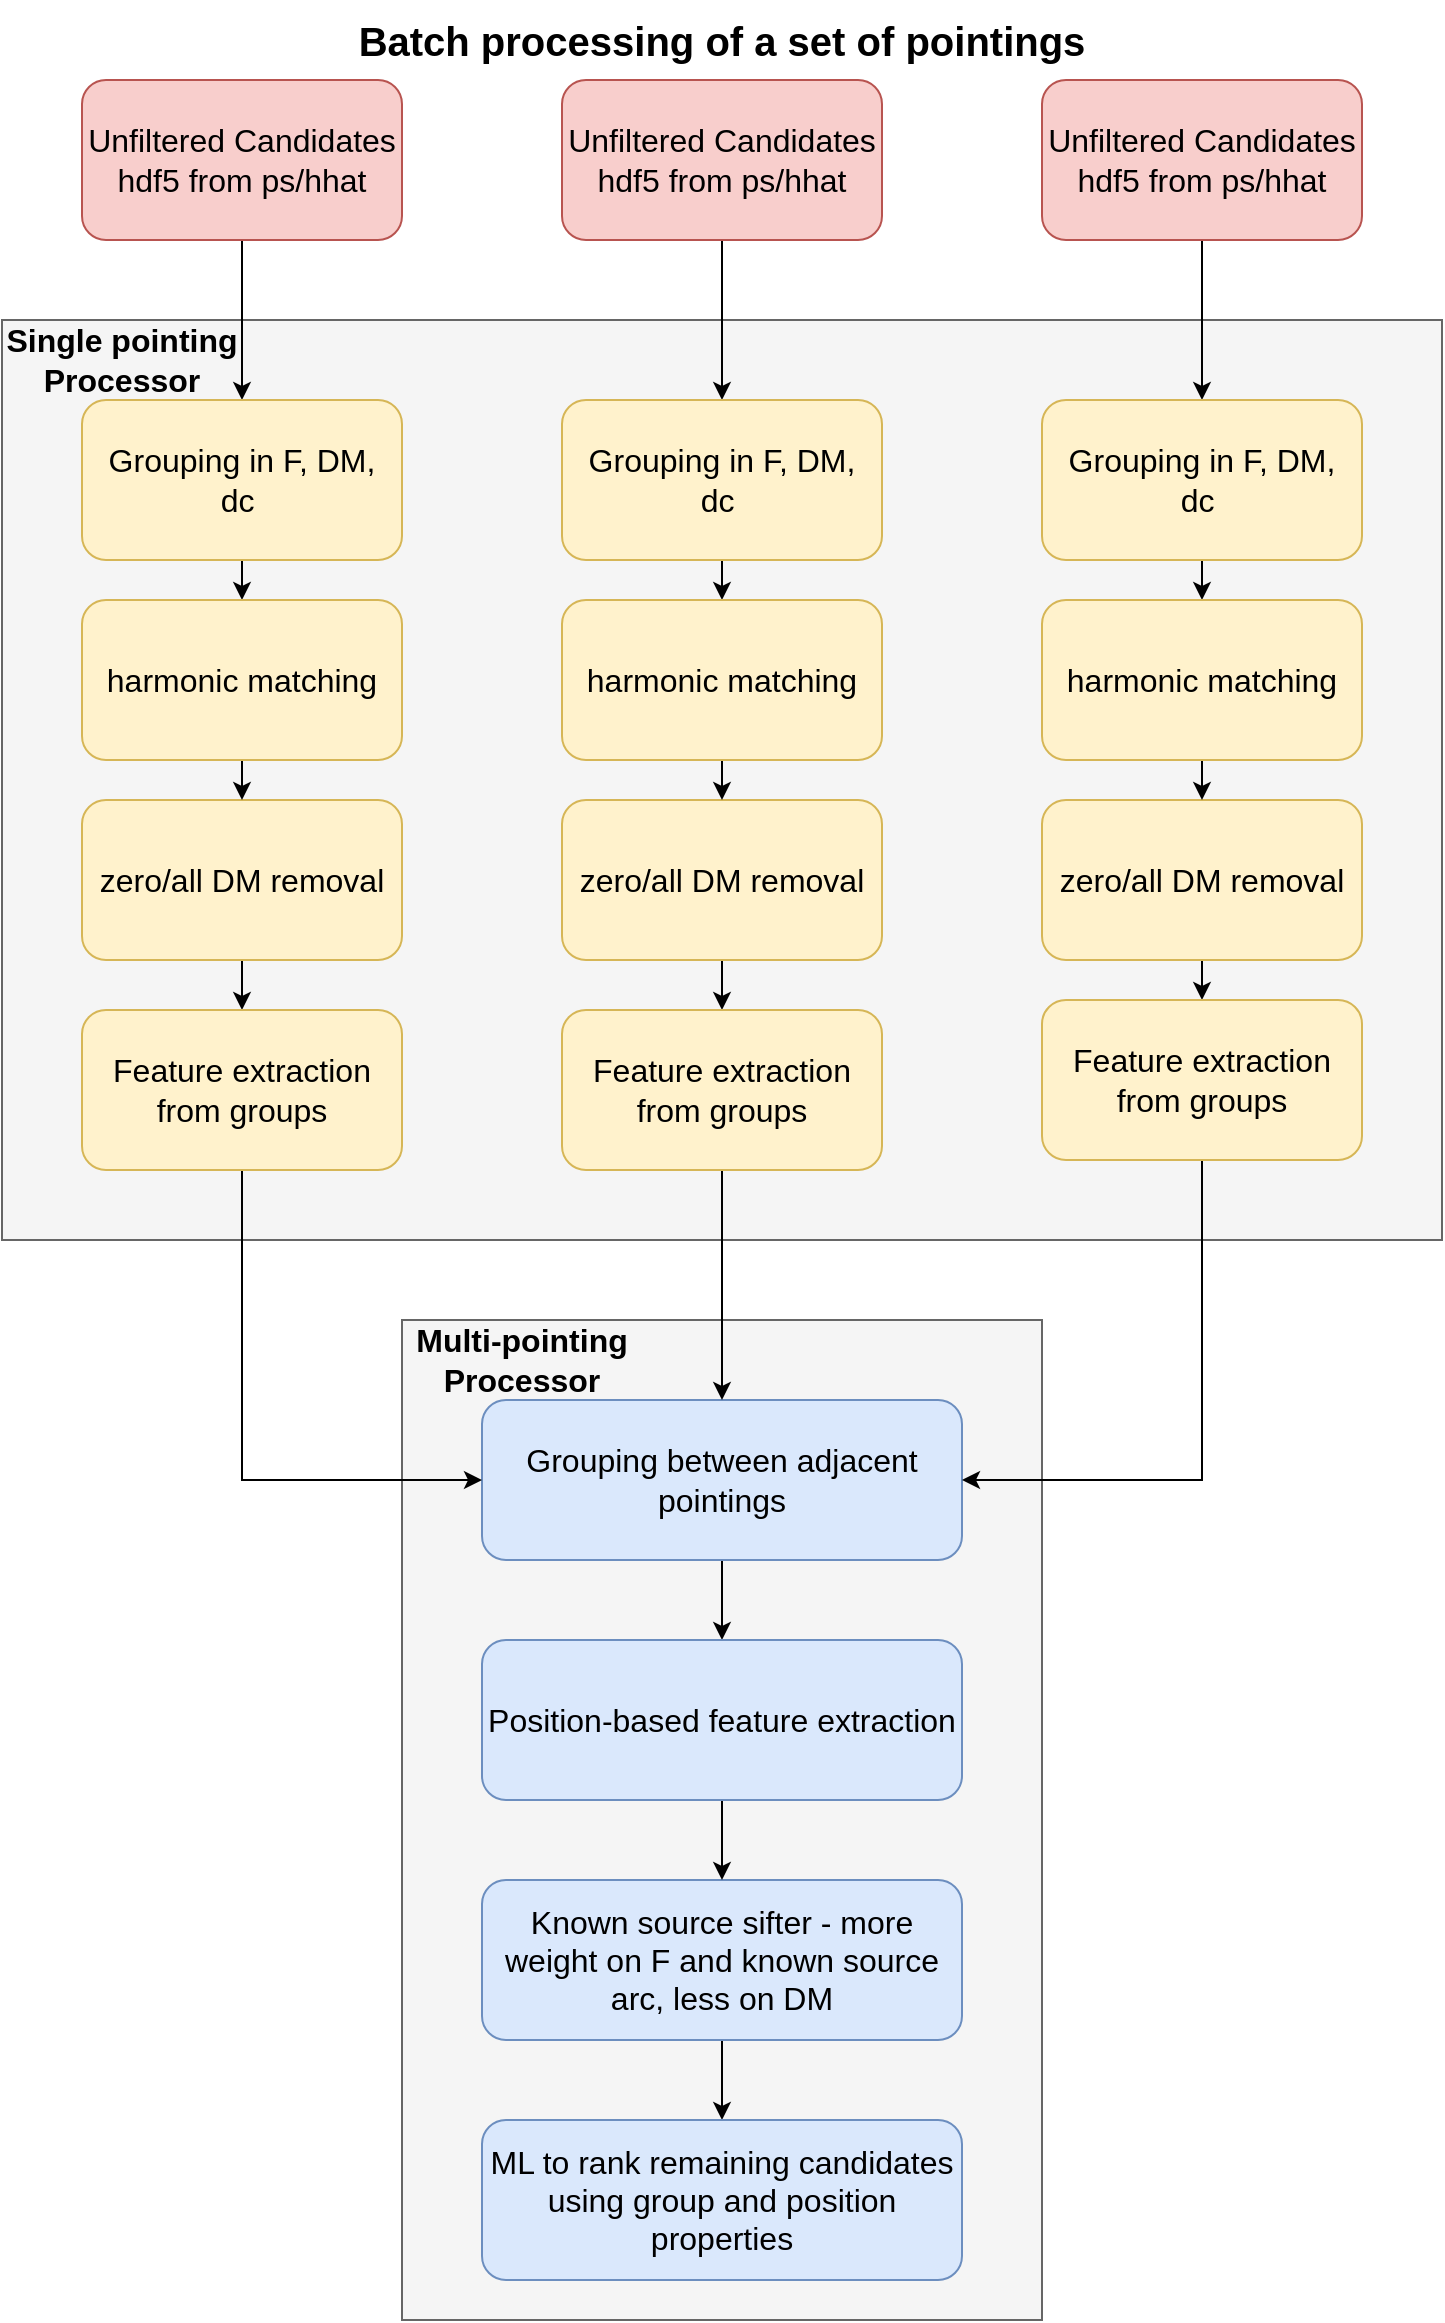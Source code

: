 <mxfile version="13.3.5" type="github"><diagram id="dimW90m7jQ8EOSdun2D5" name="Page-2"><mxGraphModel dx="768" dy="491" grid="1" gridSize="10" guides="1" tooltips="1" connect="1" arrows="1" fold="1" page="1" pageScale="1" pageWidth="827" pageHeight="1169" math="0" shadow="0"><root><mxCell id="B6-AUOC8UPAESZwl7snR-0"/><mxCell id="B6-AUOC8UPAESZwl7snR-1" parent="B6-AUOC8UPAESZwl7snR-0"/><mxCell id="AhRLPbF6JLa0Ew4Duafy-13" value="" style="rounded=0;whiteSpace=wrap;html=1;fillColor=#f5f5f5;strokeColor=#666666;fontColor=#333333;" parent="B6-AUOC8UPAESZwl7snR-1" vertex="1"><mxGeometry x="240" y="660" width="320" height="500" as="geometry"/></mxCell><mxCell id="AhRLPbF6JLa0Ew4Duafy-12" value="" style="rounded=0;whiteSpace=wrap;html=1;fillColor=#f5f5f5;strokeColor=#666666;fontColor=#333333;" parent="B6-AUOC8UPAESZwl7snR-1" vertex="1"><mxGeometry x="40" y="160" width="720" height="460" as="geometry"/></mxCell><mxCell id="RmPYOdufA4eAbpxXi1jy-8" style="edgeStyle=orthogonalEdgeStyle;rounded=0;orthogonalLoop=1;jettySize=auto;html=1;exitX=0.5;exitY=1;exitDx=0;exitDy=0;entryX=0.5;entryY=0;entryDx=0;entryDy=0;" parent="B6-AUOC8UPAESZwl7snR-1" source="dCjqMXM3QuqaJMOnjVso-1" target="RmPYOdufA4eAbpxXi1jy-5" edge="1"><mxGeometry relative="1" as="geometry"/></mxCell><mxCell id="dCjqMXM3QuqaJMOnjVso-1" value="&lt;font style=&quot;font-size: 16px&quot;&gt;Unfiltered Candidates hdf5 from ps/hhat&lt;/font&gt;" style="text;html=1;strokeColor=#b85450;fillColor=#f8cecc;align=center;verticalAlign=middle;whiteSpace=wrap;rounded=1;glass=0;" parent="B6-AUOC8UPAESZwl7snR-1" vertex="1"><mxGeometry x="80" y="40" width="160" height="80" as="geometry"/></mxCell><mxCell id="RmPYOdufA4eAbpxXi1jy-9" style="edgeStyle=orthogonalEdgeStyle;rounded=0;orthogonalLoop=1;jettySize=auto;html=1;exitX=0.5;exitY=1;exitDx=0;exitDy=0;entryX=0.5;entryY=0;entryDx=0;entryDy=0;" parent="B6-AUOC8UPAESZwl7snR-1" source="RmPYOdufA4eAbpxXi1jy-0" target="RmPYOdufA4eAbpxXi1jy-6" edge="1"><mxGeometry relative="1" as="geometry"/></mxCell><mxCell id="RmPYOdufA4eAbpxXi1jy-0" value="&lt;span style=&quot;font-size: 16px&quot;&gt;Unfiltered Candidates hdf5 from ps/hhat&lt;/span&gt;" style="text;html=1;strokeColor=#b85450;fillColor=#f8cecc;align=center;verticalAlign=middle;whiteSpace=wrap;rounded=1;glass=0;" parent="B6-AUOC8UPAESZwl7snR-1" vertex="1"><mxGeometry x="320" y="40" width="160" height="80" as="geometry"/></mxCell><mxCell id="RmPYOdufA4eAbpxXi1jy-10" style="edgeStyle=orthogonalEdgeStyle;rounded=0;orthogonalLoop=1;jettySize=auto;html=1;exitX=0.5;exitY=1;exitDx=0;exitDy=0;entryX=0.5;entryY=0;entryDx=0;entryDy=0;" parent="B6-AUOC8UPAESZwl7snR-1" source="RmPYOdufA4eAbpxXi1jy-1" target="RmPYOdufA4eAbpxXi1jy-7" edge="1"><mxGeometry relative="1" as="geometry"/></mxCell><mxCell id="RmPYOdufA4eAbpxXi1jy-1" value="&lt;span style=&quot;font-size: 16px&quot;&gt;Unfiltered Candidates hdf5 from ps/hhat&lt;/span&gt;" style="text;html=1;strokeColor=#b85450;fillColor=#f8cecc;align=center;verticalAlign=middle;whiteSpace=wrap;rounded=1;glass=0;" parent="B6-AUOC8UPAESZwl7snR-1" vertex="1"><mxGeometry x="560" y="40" width="160" height="80" as="geometry"/></mxCell><mxCell id="RmPYOdufA4eAbpxXi1jy-3" value="&lt;span style=&quot;font-size: 20px&quot;&gt;&lt;b&gt;Batch processing of a set of pointings&lt;/b&gt;&lt;/span&gt;" style="text;html=1;strokeColor=none;fillColor=none;align=center;verticalAlign=middle;whiteSpace=wrap;rounded=0;" parent="B6-AUOC8UPAESZwl7snR-1" vertex="1"><mxGeometry x="120" width="560" height="40" as="geometry"/></mxCell><mxCell id="AhRLPbF6JLa0Ew4Duafy-6" style="edgeStyle=orthogonalEdgeStyle;rounded=0;orthogonalLoop=1;jettySize=auto;html=1;exitX=0.5;exitY=1;exitDx=0;exitDy=0;entryX=0.5;entryY=0;entryDx=0;entryDy=0;" parent="B6-AUOC8UPAESZwl7snR-1" source="RmPYOdufA4eAbpxXi1jy-5" target="AhRLPbF6JLa0Ew4Duafy-3" edge="1"><mxGeometry relative="1" as="geometry"/></mxCell><mxCell id="RmPYOdufA4eAbpxXi1jy-5" value="&lt;span style=&quot;font-size: 16px&quot;&gt;Grouping in F, DM, dc&amp;nbsp;&lt;/span&gt;" style="text;html=1;strokeColor=#d6b656;fillColor=#fff2cc;align=center;verticalAlign=middle;whiteSpace=wrap;rounded=1;glass=0;" parent="B6-AUOC8UPAESZwl7snR-1" vertex="1"><mxGeometry x="80" y="200" width="160" height="80" as="geometry"/></mxCell><mxCell id="AhRLPbF6JLa0Ew4Duafy-8" style="edgeStyle=orthogonalEdgeStyle;rounded=0;orthogonalLoop=1;jettySize=auto;html=1;exitX=0.5;exitY=1;exitDx=0;exitDy=0;entryX=0.5;entryY=0;entryDx=0;entryDy=0;" parent="B6-AUOC8UPAESZwl7snR-1" source="RmPYOdufA4eAbpxXi1jy-6" target="AhRLPbF6JLa0Ew4Duafy-4" edge="1"><mxGeometry relative="1" as="geometry"/></mxCell><mxCell id="RmPYOdufA4eAbpxXi1jy-6" value="&lt;font style=&quot;font-size: 16px&quot;&gt;Grouping in F, DM, dc&amp;nbsp;&lt;/font&gt;" style="text;html=1;strokeColor=#d6b656;fillColor=#fff2cc;align=center;verticalAlign=middle;whiteSpace=wrap;rounded=1;glass=0;" parent="B6-AUOC8UPAESZwl7snR-1" vertex="1"><mxGeometry x="320" y="200" width="160" height="80" as="geometry"/></mxCell><mxCell id="AhRLPbF6JLa0Ew4Duafy-10" style="edgeStyle=orthogonalEdgeStyle;rounded=0;orthogonalLoop=1;jettySize=auto;html=1;exitX=0.5;exitY=1;exitDx=0;exitDy=0;entryX=0.5;entryY=0;entryDx=0;entryDy=0;" parent="B6-AUOC8UPAESZwl7snR-1" source="RmPYOdufA4eAbpxXi1jy-7" target="AhRLPbF6JLa0Ew4Duafy-5" edge="1"><mxGeometry relative="1" as="geometry"/></mxCell><mxCell id="RmPYOdufA4eAbpxXi1jy-7" value="&lt;span style=&quot;font-size: 16px&quot;&gt;Grouping in F, DM, dc&amp;nbsp;&lt;/span&gt;" style="text;html=1;strokeColor=#d6b656;fillColor=#fff2cc;align=center;verticalAlign=middle;whiteSpace=wrap;rounded=1;glass=0;" parent="B6-AUOC8UPAESZwl7snR-1" vertex="1"><mxGeometry x="560" y="200" width="160" height="80" as="geometry"/></mxCell><mxCell id="AhRLPbF6JLa0Ew4Duafy-1" style="edgeStyle=orthogonalEdgeStyle;rounded=0;orthogonalLoop=1;jettySize=auto;html=1;exitX=0.5;exitY=1;exitDx=0;exitDy=0;entryX=0.5;entryY=0;entryDx=0;entryDy=0;" parent="B6-AUOC8UPAESZwl7snR-1" source="RmPYOdufA4eAbpxXi1jy-11" target="AhRLPbF6JLa0Ew4Duafy-0" edge="1"><mxGeometry relative="1" as="geometry"/></mxCell><mxCell id="RmPYOdufA4eAbpxXi1jy-11" value="&lt;span style=&quot;font-size: 16px&quot;&gt;Grouping between adjacent pointings&lt;/span&gt;" style="text;html=1;strokeColor=#6c8ebf;fillColor=#dae8fc;align=center;verticalAlign=middle;whiteSpace=wrap;rounded=1;glass=0;" parent="B6-AUOC8UPAESZwl7snR-1" vertex="1"><mxGeometry x="280" y="700" width="240" height="80" as="geometry"/></mxCell><mxCell id="RmPYOdufA4eAbpxXi1jy-29" style="edgeStyle=orthogonalEdgeStyle;rounded=0;orthogonalLoop=1;jettySize=auto;html=1;exitX=0.5;exitY=1;exitDx=0;exitDy=0;entryX=0.5;entryY=0;entryDx=0;entryDy=0;" parent="B6-AUOC8UPAESZwl7snR-1" source="RmPYOdufA4eAbpxXi1jy-15" target="RmPYOdufA4eAbpxXi1jy-28" edge="1"><mxGeometry relative="1" as="geometry"/></mxCell><mxCell id="RmPYOdufA4eAbpxXi1jy-15" value="&lt;span style=&quot;font-size: 16px&quot;&gt;Known source sifter - more weight on F and known source arc, less on DM&lt;/span&gt;" style="text;html=1;strokeColor=#6c8ebf;fillColor=#dae8fc;align=center;verticalAlign=middle;whiteSpace=wrap;rounded=1;glass=0;" parent="B6-AUOC8UPAESZwl7snR-1" vertex="1"><mxGeometry x="280" y="940" width="240" height="80" as="geometry"/></mxCell><mxCell id="RmPYOdufA4eAbpxXi1jy-25" style="edgeStyle=orthogonalEdgeStyle;rounded=0;orthogonalLoop=1;jettySize=auto;html=1;exitX=0.5;exitY=1;exitDx=0;exitDy=0;entryX=0;entryY=0.5;entryDx=0;entryDy=0;" parent="B6-AUOC8UPAESZwl7snR-1" source="mEceTq5CQlw48eIoHRhn-0" target="RmPYOdufA4eAbpxXi1jy-11" edge="1"><mxGeometry relative="1" as="geometry"/></mxCell><mxCell id="mEceTq5CQlw48eIoHRhn-5" style="edgeStyle=orthogonalEdgeStyle;rounded=0;orthogonalLoop=1;jettySize=auto;html=1;exitX=0.5;exitY=1;exitDx=0;exitDy=0;entryX=0.5;entryY=0;entryDx=0;entryDy=0;" edge="1" parent="B6-AUOC8UPAESZwl7snR-1" source="RmPYOdufA4eAbpxXi1jy-17" target="mEceTq5CQlw48eIoHRhn-0"><mxGeometry relative="1" as="geometry"/></mxCell><mxCell id="RmPYOdufA4eAbpxXi1jy-17" value="&lt;span style=&quot;font-size: 16px&quot;&gt;zero/all DM removal&lt;/span&gt;" style="text;html=1;strokeColor=#d6b656;fillColor=#fff2cc;align=center;verticalAlign=middle;whiteSpace=wrap;rounded=1;glass=0;" parent="B6-AUOC8UPAESZwl7snR-1" vertex="1"><mxGeometry x="80" y="400" width="160" height="80" as="geometry"/></mxCell><mxCell id="RmPYOdufA4eAbpxXi1jy-23" style="edgeStyle=orthogonalEdgeStyle;rounded=0;orthogonalLoop=1;jettySize=auto;html=1;exitX=0.5;exitY=1;exitDx=0;exitDy=0;entryX=0.5;entryY=0;entryDx=0;entryDy=0;" parent="B6-AUOC8UPAESZwl7snR-1" source="mEceTq5CQlw48eIoHRhn-1" target="RmPYOdufA4eAbpxXi1jy-11" edge="1"><mxGeometry relative="1" as="geometry"/></mxCell><mxCell id="mEceTq5CQlw48eIoHRhn-6" style="edgeStyle=orthogonalEdgeStyle;rounded=0;orthogonalLoop=1;jettySize=auto;html=1;exitX=0.5;exitY=1;exitDx=0;exitDy=0;entryX=0.5;entryY=0;entryDx=0;entryDy=0;" edge="1" parent="B6-AUOC8UPAESZwl7snR-1" source="RmPYOdufA4eAbpxXi1jy-18" target="mEceTq5CQlw48eIoHRhn-1"><mxGeometry relative="1" as="geometry"/></mxCell><mxCell id="RmPYOdufA4eAbpxXi1jy-18" value="&lt;span style=&quot;font-size: 16px&quot;&gt;zero/all DM removal&lt;/span&gt;" style="text;html=1;strokeColor=#d6b656;fillColor=#fff2cc;align=center;verticalAlign=middle;whiteSpace=wrap;rounded=1;glass=0;" parent="B6-AUOC8UPAESZwl7snR-1" vertex="1"><mxGeometry x="320" y="400" width="160" height="80" as="geometry"/></mxCell><mxCell id="RmPYOdufA4eAbpxXi1jy-24" style="edgeStyle=orthogonalEdgeStyle;rounded=0;orthogonalLoop=1;jettySize=auto;html=1;exitX=0.5;exitY=1;exitDx=0;exitDy=0;entryX=1;entryY=0.5;entryDx=0;entryDy=0;" parent="B6-AUOC8UPAESZwl7snR-1" source="mEceTq5CQlw48eIoHRhn-2" target="RmPYOdufA4eAbpxXi1jy-11" edge="1"><mxGeometry relative="1" as="geometry"/></mxCell><mxCell id="mEceTq5CQlw48eIoHRhn-7" style="edgeStyle=orthogonalEdgeStyle;rounded=0;orthogonalLoop=1;jettySize=auto;html=1;exitX=0.5;exitY=1;exitDx=0;exitDy=0;entryX=0.5;entryY=0;entryDx=0;entryDy=0;" edge="1" parent="B6-AUOC8UPAESZwl7snR-1" source="RmPYOdufA4eAbpxXi1jy-19" target="mEceTq5CQlw48eIoHRhn-2"><mxGeometry relative="1" as="geometry"/></mxCell><mxCell id="RmPYOdufA4eAbpxXi1jy-19" value="&lt;span style=&quot;font-size: 16px&quot;&gt;zero/all DM removal&lt;/span&gt;" style="text;html=1;strokeColor=#d6b656;fillColor=#fff2cc;align=center;verticalAlign=middle;whiteSpace=wrap;rounded=1;glass=0;" parent="B6-AUOC8UPAESZwl7snR-1" vertex="1"><mxGeometry x="560" y="400" width="160" height="80" as="geometry"/></mxCell><mxCell id="RmPYOdufA4eAbpxXi1jy-28" value="&lt;span style=&quot;font-size: 16px&quot;&gt;ML to rank remaining candidates using group and position properties&lt;/span&gt;" style="text;html=1;strokeColor=#6c8ebf;fillColor=#dae8fc;align=center;verticalAlign=middle;whiteSpace=wrap;rounded=1;glass=0;" parent="B6-AUOC8UPAESZwl7snR-1" vertex="1"><mxGeometry x="280" y="1060" width="240" height="80" as="geometry"/></mxCell><mxCell id="AhRLPbF6JLa0Ew4Duafy-2" style="edgeStyle=orthogonalEdgeStyle;rounded=0;orthogonalLoop=1;jettySize=auto;html=1;exitX=0.5;exitY=1;exitDx=0;exitDy=0;entryX=0.5;entryY=0;entryDx=0;entryDy=0;" parent="B6-AUOC8UPAESZwl7snR-1" source="AhRLPbF6JLa0Ew4Duafy-0" target="RmPYOdufA4eAbpxXi1jy-15" edge="1"><mxGeometry relative="1" as="geometry"/></mxCell><mxCell id="AhRLPbF6JLa0Ew4Duafy-0" value="&lt;font size=&quot;3&quot;&gt;Position-based feature extraction&lt;/font&gt;" style="text;html=1;strokeColor=#6c8ebf;fillColor=#dae8fc;align=center;verticalAlign=middle;whiteSpace=wrap;rounded=1;glass=0;" parent="B6-AUOC8UPAESZwl7snR-1" vertex="1"><mxGeometry x="280" y="820" width="240" height="80" as="geometry"/></mxCell><mxCell id="AhRLPbF6JLa0Ew4Duafy-7" style="edgeStyle=orthogonalEdgeStyle;rounded=0;orthogonalLoop=1;jettySize=auto;html=1;exitX=0.5;exitY=1;exitDx=0;exitDy=0;entryX=0.5;entryY=0;entryDx=0;entryDy=0;" parent="B6-AUOC8UPAESZwl7snR-1" source="AhRLPbF6JLa0Ew4Duafy-3" target="RmPYOdufA4eAbpxXi1jy-17" edge="1"><mxGeometry relative="1" as="geometry"/></mxCell><mxCell id="AhRLPbF6JLa0Ew4Duafy-3" value="&lt;span style=&quot;font-size: 16px&quot;&gt;harmonic matching&lt;/span&gt;" style="text;html=1;strokeColor=#d6b656;fillColor=#fff2cc;align=center;verticalAlign=middle;whiteSpace=wrap;rounded=1;glass=0;" parent="B6-AUOC8UPAESZwl7snR-1" vertex="1"><mxGeometry x="80" y="300" width="160" height="80" as="geometry"/></mxCell><mxCell id="AhRLPbF6JLa0Ew4Duafy-9" style="edgeStyle=orthogonalEdgeStyle;rounded=0;orthogonalLoop=1;jettySize=auto;html=1;exitX=0.5;exitY=1;exitDx=0;exitDy=0;entryX=0.5;entryY=0;entryDx=0;entryDy=0;" parent="B6-AUOC8UPAESZwl7snR-1" source="AhRLPbF6JLa0Ew4Duafy-4" target="RmPYOdufA4eAbpxXi1jy-18" edge="1"><mxGeometry relative="1" as="geometry"/></mxCell><mxCell id="AhRLPbF6JLa0Ew4Duafy-4" value="&lt;span style=&quot;font-size: 16px&quot;&gt;harmonic matching&lt;/span&gt;" style="text;html=1;strokeColor=#d6b656;fillColor=#fff2cc;align=center;verticalAlign=middle;whiteSpace=wrap;rounded=1;glass=0;" parent="B6-AUOC8UPAESZwl7snR-1" vertex="1"><mxGeometry x="320" y="300" width="160" height="80" as="geometry"/></mxCell><mxCell id="AhRLPbF6JLa0Ew4Duafy-11" style="edgeStyle=orthogonalEdgeStyle;rounded=0;orthogonalLoop=1;jettySize=auto;html=1;exitX=0.5;exitY=1;exitDx=0;exitDy=0;entryX=0.5;entryY=0;entryDx=0;entryDy=0;" parent="B6-AUOC8UPAESZwl7snR-1" source="AhRLPbF6JLa0Ew4Duafy-5" target="RmPYOdufA4eAbpxXi1jy-19" edge="1"><mxGeometry relative="1" as="geometry"/></mxCell><mxCell id="AhRLPbF6JLa0Ew4Duafy-5" value="&lt;span style=&quot;font-size: 16px&quot;&gt;harmonic matching&lt;/span&gt;" style="text;html=1;strokeColor=#d6b656;fillColor=#fff2cc;align=center;verticalAlign=middle;whiteSpace=wrap;rounded=1;glass=0;" parent="B6-AUOC8UPAESZwl7snR-1" vertex="1"><mxGeometry x="560" y="300" width="160" height="80" as="geometry"/></mxCell><mxCell id="AhRLPbF6JLa0Ew4Duafy-15" value="&lt;font style=&quot;font-size: 16px&quot;&gt;&lt;b&gt;Single pointing Processor&lt;/b&gt;&lt;/font&gt;" style="text;html=1;strokeColor=none;fillColor=none;align=center;verticalAlign=middle;whiteSpace=wrap;rounded=0;" parent="B6-AUOC8UPAESZwl7snR-1" vertex="1"><mxGeometry x="40" y="160" width="120" height="40" as="geometry"/></mxCell><mxCell id="AhRLPbF6JLa0Ew4Duafy-16" value="&lt;font style=&quot;font-size: 16px&quot;&gt;&lt;b&gt;Multi-pointing Processor&lt;/b&gt;&lt;/font&gt;" style="text;html=1;strokeColor=none;fillColor=none;align=center;verticalAlign=middle;whiteSpace=wrap;rounded=0;" parent="B6-AUOC8UPAESZwl7snR-1" vertex="1"><mxGeometry x="240" y="660" width="120" height="40" as="geometry"/></mxCell><mxCell id="mEceTq5CQlw48eIoHRhn-0" value="&lt;span style=&quot;font-size: 16px&quot;&gt;Feature extraction from groups&lt;/span&gt;" style="text;html=1;strokeColor=#d6b656;fillColor=#fff2cc;align=center;verticalAlign=middle;whiteSpace=wrap;rounded=1;glass=0;" vertex="1" parent="B6-AUOC8UPAESZwl7snR-1"><mxGeometry x="80" y="505" width="160" height="80" as="geometry"/></mxCell><mxCell id="mEceTq5CQlw48eIoHRhn-1" value="&lt;span style=&quot;font-size: 16px&quot;&gt;Feature extraction from groups&lt;/span&gt;" style="text;html=1;strokeColor=#d6b656;fillColor=#fff2cc;align=center;verticalAlign=middle;whiteSpace=wrap;rounded=1;glass=0;" vertex="1" parent="B6-AUOC8UPAESZwl7snR-1"><mxGeometry x="320" y="505" width="160" height="80" as="geometry"/></mxCell><mxCell id="mEceTq5CQlw48eIoHRhn-2" value="&lt;span style=&quot;font-size: 16px&quot;&gt;Feature extraction from groups&lt;/span&gt;" style="text;html=1;strokeColor=#d6b656;fillColor=#fff2cc;align=center;verticalAlign=middle;whiteSpace=wrap;rounded=1;glass=0;" vertex="1" parent="B6-AUOC8UPAESZwl7snR-1"><mxGeometry x="560" y="500" width="160" height="80" as="geometry"/></mxCell></root></mxGraphModel></diagram></mxfile>